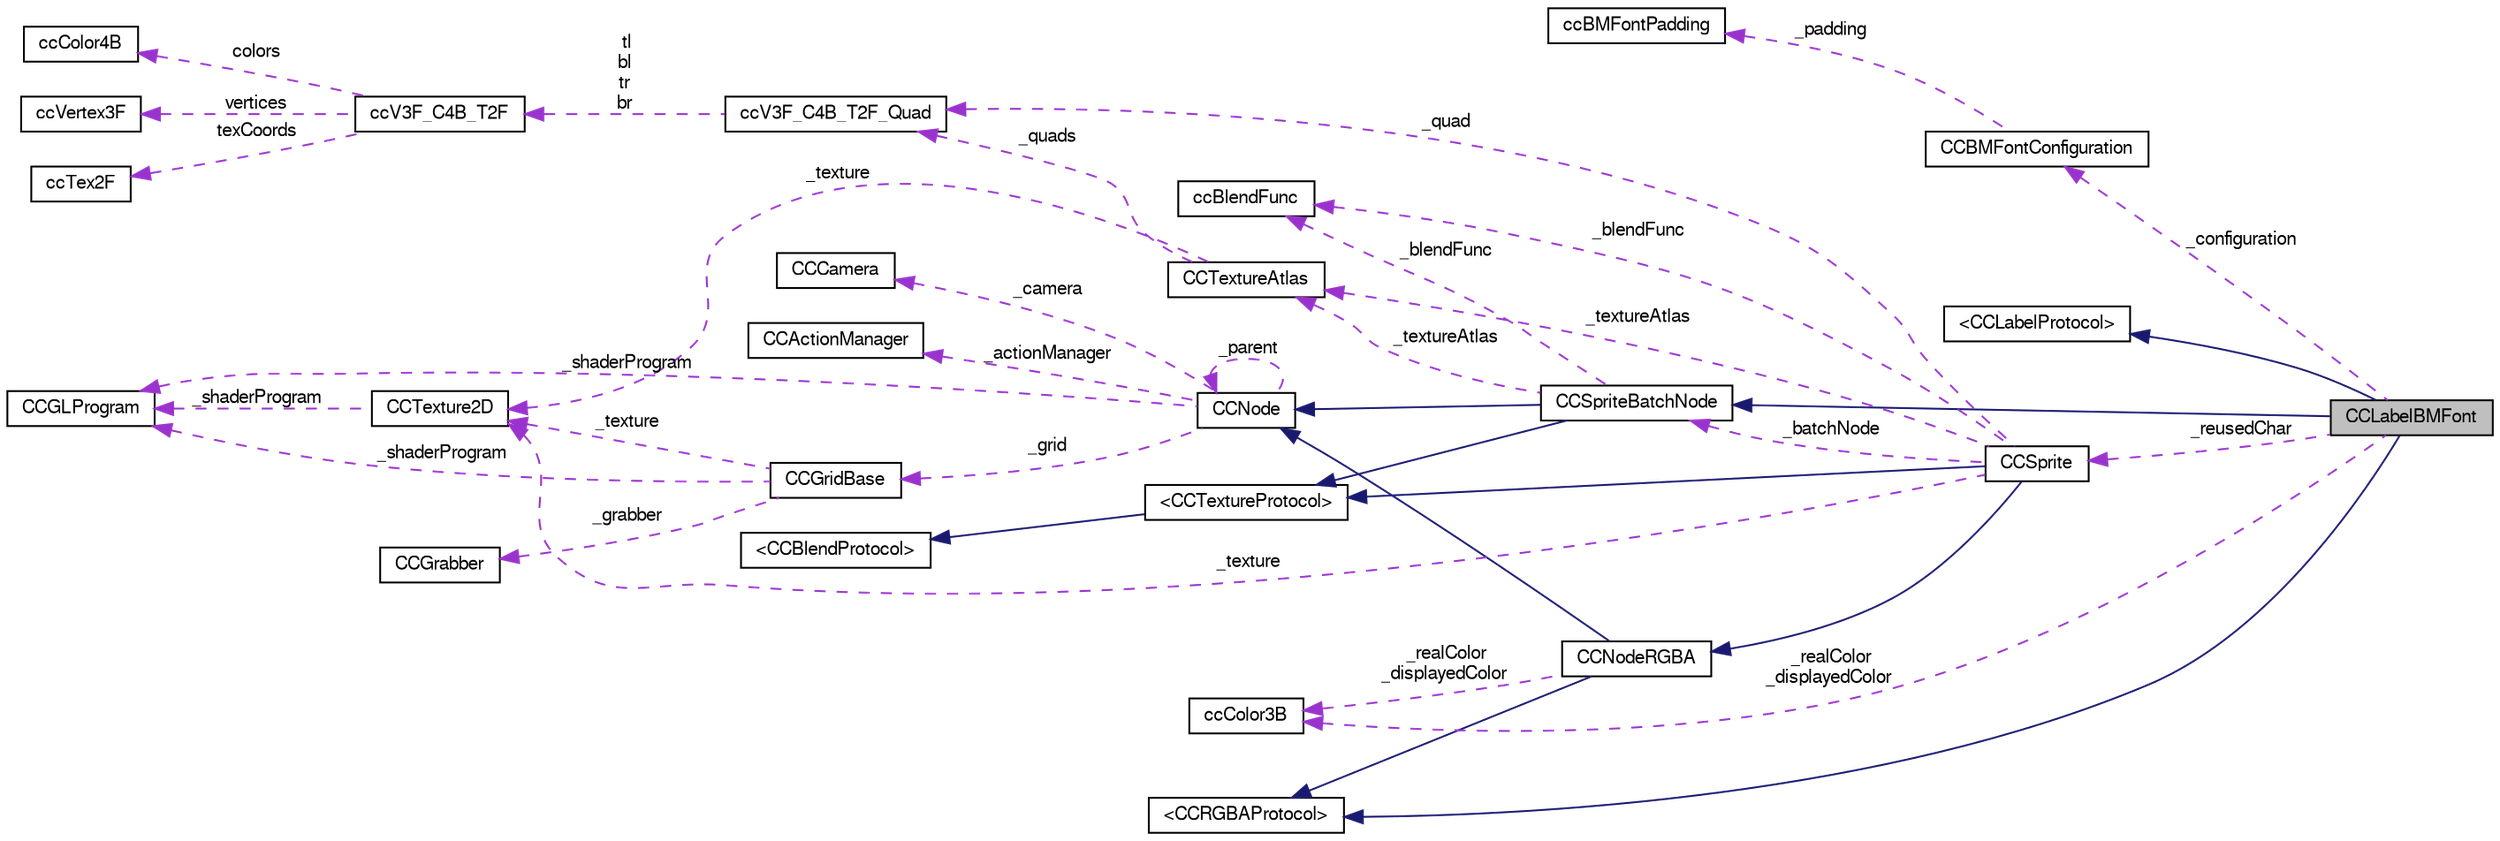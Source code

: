 digraph G
{
  bgcolor="transparent";
  edge [fontname="FreeSans",fontsize="10",labelfontname="FreeSans",labelfontsize="10"];
  node [fontname="FreeSans",fontsize="10",shape=record];
  rankdir="LR";
  Node1 [label="CCLabelBMFont",height=0.2,width=0.4,color="black", fillcolor="grey75", style="filled" fontcolor="black"];
  Node2 -> Node1 [dir="back",color="midnightblue",fontsize="10",style="solid",fontname="FreeSans"];
  Node2 [label="CCSpriteBatchNode",height=0.2,width=0.4,color="black",URL="$interface_c_c_sprite_batch_node.html"];
  Node3 -> Node2 [dir="back",color="midnightblue",fontsize="10",style="solid",fontname="FreeSans"];
  Node3 [label="CCNode",height=0.2,width=0.4,color="black",URL="$interface_c_c_node.html"];
  Node3 -> Node3 [dir="back",color="darkorchid3",fontsize="10",style="dashed",label=" _parent" ,fontname="FreeSans"];
  Node4 -> Node3 [dir="back",color="darkorchid3",fontsize="10",style="dashed",label=" _grid" ,fontname="FreeSans"];
  Node4 [label="CCGridBase",height=0.2,width=0.4,color="black",URL="$interface_c_c_grid_base.html"];
  Node5 -> Node4 [dir="back",color="darkorchid3",fontsize="10",style="dashed",label=" _grabber" ,fontname="FreeSans"];
  Node5 [label="CCGrabber",height=0.2,width=0.4,color="black",URL="$interface_c_c_grabber.html"];
  Node6 -> Node4 [dir="back",color="darkorchid3",fontsize="10",style="dashed",label=" _texture" ,fontname="FreeSans"];
  Node6 [label="CCTexture2D",height=0.2,width=0.4,color="black",URL="$interface_c_c_texture2_d.html"];
  Node7 -> Node6 [dir="back",color="darkorchid3",fontsize="10",style="dashed",label=" _shaderProgram" ,fontname="FreeSans"];
  Node7 [label="CCGLProgram",height=0.2,width=0.4,color="black",URL="$interface_c_c_g_l_program.html"];
  Node7 -> Node4 [dir="back",color="darkorchid3",fontsize="10",style="dashed",label=" _shaderProgram" ,fontname="FreeSans"];
  Node8 -> Node3 [dir="back",color="darkorchid3",fontsize="10",style="dashed",label=" _camera" ,fontname="FreeSans"];
  Node8 [label="CCCamera",height=0.2,width=0.4,color="black",URL="$interface_c_c_camera.html"];
  Node7 -> Node3 [dir="back",color="darkorchid3",fontsize="10",style="dashed",label=" _shaderProgram" ,fontname="FreeSans"];
  Node9 -> Node3 [dir="back",color="darkorchid3",fontsize="10",style="dashed",label=" _actionManager" ,fontname="FreeSans"];
  Node9 [label="CCActionManager",height=0.2,width=0.4,color="black",URL="$interface_c_c_action_manager.html"];
  Node10 -> Node2 [dir="back",color="midnightblue",fontsize="10",style="solid",fontname="FreeSans"];
  Node10 [label="\<CCTextureProtocol\>",height=0.2,width=0.4,color="black",URL="$protocol_c_c_texture_protocol-p.html"];
  Node11 -> Node10 [dir="back",color="midnightblue",fontsize="10",style="solid",fontname="FreeSans"];
  Node11 [label="\<CCBlendProtocol\>",height=0.2,width=0.4,color="black",URL="$protocol_c_c_blend_protocol-p.html"];
  Node12 -> Node2 [dir="back",color="darkorchid3",fontsize="10",style="dashed",label=" _blendFunc" ,fontname="FreeSans"];
  Node12 [label="ccBlendFunc",height=0.2,width=0.4,color="black",URL="$structcc_blend_func.html",tooltip="Blend Function used for textures."];
  Node13 -> Node2 [dir="back",color="darkorchid3",fontsize="10",style="dashed",label=" _textureAtlas" ,fontname="FreeSans"];
  Node13 [label="CCTextureAtlas",height=0.2,width=0.4,color="black",URL="$interface_c_c_texture_atlas.html"];
  Node6 -> Node13 [dir="back",color="darkorchid3",fontsize="10",style="dashed",label=" _texture" ,fontname="FreeSans"];
  Node14 -> Node13 [dir="back",color="darkorchid3",fontsize="10",style="dashed",label=" _quads" ,fontname="FreeSans"];
  Node14 [label="ccV3F_C4B_T2F_Quad",height=0.2,width=0.4,color="black",URL="$structcc_v3_f___c4_b___t2_f___quad.html",tooltip="4 ccVertex3FTex2FColor4B"];
  Node15 -> Node14 [dir="back",color="darkorchid3",fontsize="10",style="dashed",label=" tl\nbl\ntr\nbr" ,fontname="FreeSans"];
  Node15 [label="ccV3F_C4B_T2F",height=0.2,width=0.4,color="black",URL="$structcc_v3_f___c4_b___t2_f.html",tooltip="a Point with a vertex point, a tex coord point and a color 4B"];
  Node16 -> Node15 [dir="back",color="darkorchid3",fontsize="10",style="dashed",label=" colors" ,fontname="FreeSans"];
  Node16 [label="ccColor4B",height=0.2,width=0.4,color="black",URL="$structcc_color4_b.html"];
  Node17 -> Node15 [dir="back",color="darkorchid3",fontsize="10",style="dashed",label=" vertices" ,fontname="FreeSans"];
  Node17 [label="ccVertex3F",height=0.2,width=0.4,color="black",URL="$structcc_vertex3_f.html"];
  Node18 -> Node15 [dir="back",color="darkorchid3",fontsize="10",style="dashed",label=" texCoords" ,fontname="FreeSans"];
  Node18 [label="ccTex2F",height=0.2,width=0.4,color="black",URL="$structcc_tex2_f.html"];
  Node19 -> Node1 [dir="back",color="midnightblue",fontsize="10",style="solid",fontname="FreeSans"];
  Node19 [label="\<CCLabelProtocol\>",height=0.2,width=0.4,color="black",URL="$protocol_c_c_label_protocol-p.html"];
  Node20 -> Node1 [dir="back",color="midnightblue",fontsize="10",style="solid",fontname="FreeSans"];
  Node20 [label="\<CCRGBAProtocol\>",height=0.2,width=0.4,color="black",URL="$protocol_c_c_r_g_b_a_protocol-p.html",tooltip="CC RGBA protocol."];
  Node21 -> Node1 [dir="back",color="darkorchid3",fontsize="10",style="dashed",label=" _configuration" ,fontname="FreeSans"];
  Node21 [label="CCBMFontConfiguration",height=0.2,width=0.4,color="black",URL="$interface_c_c_b_m_font_configuration.html"];
  Node22 -> Node21 [dir="back",color="darkorchid3",fontsize="10",style="dashed",label=" _padding" ,fontname="FreeSans"];
  Node22 [label="ccBMFontPadding",height=0.2,width=0.4,color="black",URL="$structcc_b_m_font_padding.html"];
  Node23 -> Node1 [dir="back",color="darkorchid3",fontsize="10",style="dashed",label=" _realColor\n_displayedColor" ,fontname="FreeSans"];
  Node23 [label="ccColor3B",height=0.2,width=0.4,color="black",URL="$structcc_color3_b.html"];
  Node24 -> Node1 [dir="back",color="darkorchid3",fontsize="10",style="dashed",label=" _reusedChar" ,fontname="FreeSans"];
  Node24 [label="CCSprite",height=0.2,width=0.4,color="black",URL="$interface_c_c_sprite.html"];
  Node25 -> Node24 [dir="back",color="midnightblue",fontsize="10",style="solid",fontname="FreeSans"];
  Node25 [label="CCNodeRGBA",height=0.2,width=0.4,color="black",URL="$interface_c_c_node_r_g_b_a.html"];
  Node3 -> Node25 [dir="back",color="midnightblue",fontsize="10",style="solid",fontname="FreeSans"];
  Node20 -> Node25 [dir="back",color="midnightblue",fontsize="10",style="solid",fontname="FreeSans"];
  Node23 -> Node25 [dir="back",color="darkorchid3",fontsize="10",style="dashed",label=" _realColor\n_displayedColor" ,fontname="FreeSans"];
  Node10 -> Node24 [dir="back",color="midnightblue",fontsize="10",style="solid",fontname="FreeSans"];
  Node12 -> Node24 [dir="back",color="darkorchid3",fontsize="10",style="dashed",label=" _blendFunc" ,fontname="FreeSans"];
  Node6 -> Node24 [dir="back",color="darkorchid3",fontsize="10",style="dashed",label=" _texture" ,fontname="FreeSans"];
  Node13 -> Node24 [dir="back",color="darkorchid3",fontsize="10",style="dashed",label=" _textureAtlas" ,fontname="FreeSans"];
  Node2 -> Node24 [dir="back",color="darkorchid3",fontsize="10",style="dashed",label=" _batchNode" ,fontname="FreeSans"];
  Node14 -> Node24 [dir="back",color="darkorchid3",fontsize="10",style="dashed",label=" _quad" ,fontname="FreeSans"];
}

